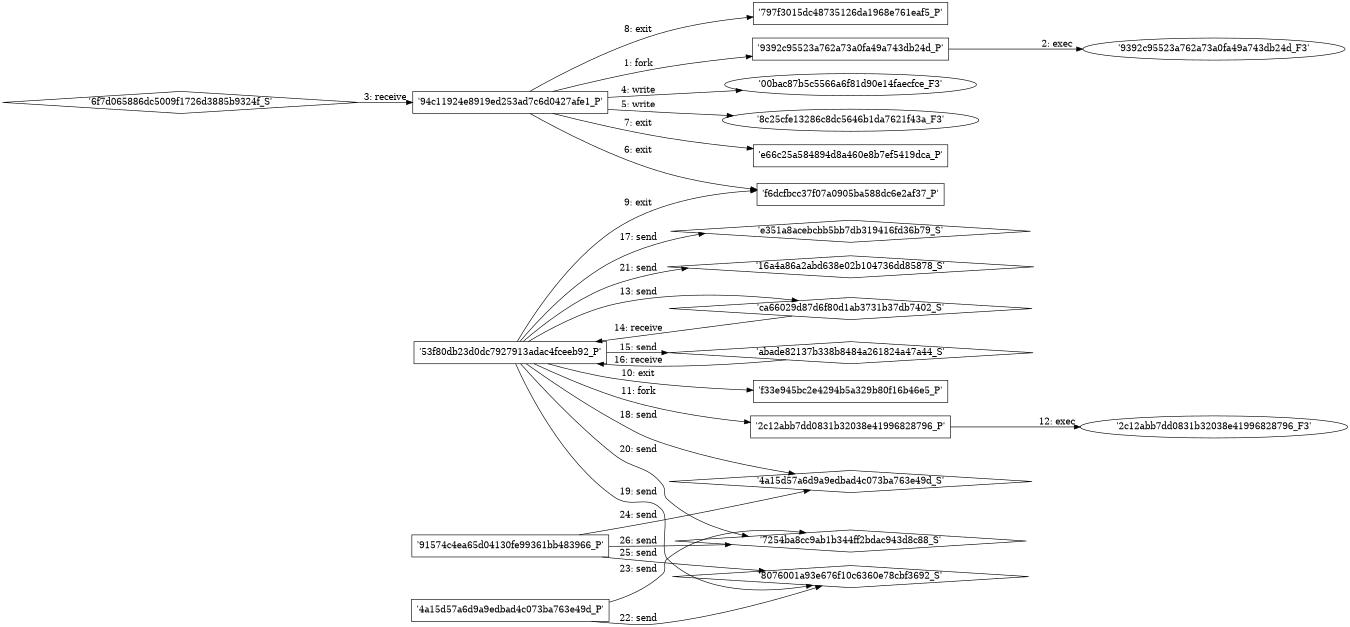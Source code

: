 digraph "D:\Learning\Paper\apt\基于CTI的攻击预警\Dataset\攻击图\ASGfromALLCTI\3rd UPDATE Cyber Espionage Reaches New Levels with Flamer.dot" {
rankdir="LR"
size="9"
fixedsize="false"
splines="true"
nodesep=0.3
ranksep=0
fontsize=10
overlap="scalexy"
engine= "neato"
	"'94c11924e8919ed253ad7c6d0427afe1_P'" [node_type=Process shape=box]
	"'9392c95523a762a73a0fa49a743db24d_P'" [node_type=Process shape=box]
	"'94c11924e8919ed253ad7c6d0427afe1_P'" -> "'9392c95523a762a73a0fa49a743db24d_P'" [label="1: fork"]
	"'9392c95523a762a73a0fa49a743db24d_P'" [node_type=Process shape=box]
	"'9392c95523a762a73a0fa49a743db24d_F3'" [node_type=File shape=ellipse]
	"'9392c95523a762a73a0fa49a743db24d_P'" -> "'9392c95523a762a73a0fa49a743db24d_F3'" [label="2: exec"]
	"'94c11924e8919ed253ad7c6d0427afe1_P'" [node_type=Process shape=box]
	"'6f7d065886dc5009f1726d3885b9324f_S'" [node_type=Socket shape=diamond]
	"'6f7d065886dc5009f1726d3885b9324f_S'" -> "'94c11924e8919ed253ad7c6d0427afe1_P'" [label="3: receive"]
	"'00bac87b5c5566a6f81d90e14faecfce_F3'" [node_type=file shape=ellipse]
	"'94c11924e8919ed253ad7c6d0427afe1_P'" [node_type=Process shape=box]
	"'94c11924e8919ed253ad7c6d0427afe1_P'" -> "'00bac87b5c5566a6f81d90e14faecfce_F3'" [label="4: write"]
	"'8c25cfe13286c8dc5646b1da7621f43a_F3'" [node_type=file shape=ellipse]
	"'94c11924e8919ed253ad7c6d0427afe1_P'" [node_type=Process shape=box]
	"'94c11924e8919ed253ad7c6d0427afe1_P'" -> "'8c25cfe13286c8dc5646b1da7621f43a_F3'" [label="5: write"]
	"'94c11924e8919ed253ad7c6d0427afe1_P'" [node_type=Process shape=box]
	"'f6dcfbcc37f07a0905ba588dc6e2af37_P'" [node_type=Process shape=box]
	"'94c11924e8919ed253ad7c6d0427afe1_P'" -> "'f6dcfbcc37f07a0905ba588dc6e2af37_P'" [label="6: exit"]
	"'94c11924e8919ed253ad7c6d0427afe1_P'" [node_type=Process shape=box]
	"'e66c25a584894d8a460e8b7ef5419dca_P'" [node_type=Process shape=box]
	"'94c11924e8919ed253ad7c6d0427afe1_P'" -> "'e66c25a584894d8a460e8b7ef5419dca_P'" [label="7: exit"]
	"'94c11924e8919ed253ad7c6d0427afe1_P'" [node_type=Process shape=box]
	"'797f3015dc48735126da1968e761eaf5_P'" [node_type=Process shape=box]
	"'94c11924e8919ed253ad7c6d0427afe1_P'" -> "'797f3015dc48735126da1968e761eaf5_P'" [label="8: exit"]
	"'53f80db23d0dc7927913adac4fceeb92_P'" [node_type=Process shape=box]
	"'f6dcfbcc37f07a0905ba588dc6e2af37_P'" [node_type=Process shape=box]
	"'53f80db23d0dc7927913adac4fceeb92_P'" -> "'f6dcfbcc37f07a0905ba588dc6e2af37_P'" [label="9: exit"]
	"'53f80db23d0dc7927913adac4fceeb92_P'" [node_type=Process shape=box]
	"'f33e945bc2e4294b5a329b80f16b46e5_P'" [node_type=Process shape=box]
	"'53f80db23d0dc7927913adac4fceeb92_P'" -> "'f33e945bc2e4294b5a329b80f16b46e5_P'" [label="10: exit"]
	"'53f80db23d0dc7927913adac4fceeb92_P'" [node_type=Process shape=box]
	"'2c12abb7dd0831b32038e41996828796_P'" [node_type=Process shape=box]
	"'53f80db23d0dc7927913adac4fceeb92_P'" -> "'2c12abb7dd0831b32038e41996828796_P'" [label="11: fork"]
	"'2c12abb7dd0831b32038e41996828796_P'" [node_type=Process shape=box]
	"'2c12abb7dd0831b32038e41996828796_F3'" [node_type=File shape=ellipse]
	"'2c12abb7dd0831b32038e41996828796_P'" -> "'2c12abb7dd0831b32038e41996828796_F3'" [label="12: exec"]
	"'ca66029d87d6f80d1ab3731b37db7402_S'" [node_type=Socket shape=diamond]
	"'53f80db23d0dc7927913adac4fceeb92_P'" [node_type=Process shape=box]
	"'53f80db23d0dc7927913adac4fceeb92_P'" -> "'ca66029d87d6f80d1ab3731b37db7402_S'" [label="13: send"]
	"'ca66029d87d6f80d1ab3731b37db7402_S'" -> "'53f80db23d0dc7927913adac4fceeb92_P'" [label="14: receive"]
	"'abade82137b338b8484a261824a47a44_S'" [node_type=Socket shape=diamond]
	"'53f80db23d0dc7927913adac4fceeb92_P'" [node_type=Process shape=box]
	"'53f80db23d0dc7927913adac4fceeb92_P'" -> "'abade82137b338b8484a261824a47a44_S'" [label="15: send"]
	"'abade82137b338b8484a261824a47a44_S'" -> "'53f80db23d0dc7927913adac4fceeb92_P'" [label="16: receive"]
	"'e351a8acebcbb5bb7db319416fd36b79_S'" [node_type=Socket shape=diamond]
	"'53f80db23d0dc7927913adac4fceeb92_P'" [node_type=Process shape=box]
	"'53f80db23d0dc7927913adac4fceeb92_P'" -> "'e351a8acebcbb5bb7db319416fd36b79_S'" [label="17: send"]
	"'4a15d57a6d9a9edbad4c073ba763e49d_S'" [node_type=Socket shape=diamond]
	"'53f80db23d0dc7927913adac4fceeb92_P'" [node_type=Process shape=box]
	"'53f80db23d0dc7927913adac4fceeb92_P'" -> "'4a15d57a6d9a9edbad4c073ba763e49d_S'" [label="18: send"]
	"'8076001a93e676f10c6360e78cbf3692_S'" [node_type=Socket shape=diamond]
	"'53f80db23d0dc7927913adac4fceeb92_P'" [node_type=Process shape=box]
	"'53f80db23d0dc7927913adac4fceeb92_P'" -> "'8076001a93e676f10c6360e78cbf3692_S'" [label="19: send"]
	"'7254ba8cc9ab1b344ff2bdac943d8c88_S'" [node_type=Socket shape=diamond]
	"'53f80db23d0dc7927913adac4fceeb92_P'" [node_type=Process shape=box]
	"'53f80db23d0dc7927913adac4fceeb92_P'" -> "'7254ba8cc9ab1b344ff2bdac943d8c88_S'" [label="20: send"]
	"'16a4a86a2abd638e02b104736dd85878_S'" [node_type=Socket shape=diamond]
	"'53f80db23d0dc7927913adac4fceeb92_P'" [node_type=Process shape=box]
	"'53f80db23d0dc7927913adac4fceeb92_P'" -> "'16a4a86a2abd638e02b104736dd85878_S'" [label="21: send"]
	"'8076001a93e676f10c6360e78cbf3692_S'" [node_type=Socket shape=diamond]
	"'4a15d57a6d9a9edbad4c073ba763e49d_P'" [node_type=Process shape=box]
	"'4a15d57a6d9a9edbad4c073ba763e49d_P'" -> "'8076001a93e676f10c6360e78cbf3692_S'" [label="22: send"]
	"'7254ba8cc9ab1b344ff2bdac943d8c88_S'" [node_type=Socket shape=diamond]
	"'4a15d57a6d9a9edbad4c073ba763e49d_P'" [node_type=Process shape=box]
	"'4a15d57a6d9a9edbad4c073ba763e49d_P'" -> "'7254ba8cc9ab1b344ff2bdac943d8c88_S'" [label="23: send"]
	"'4a15d57a6d9a9edbad4c073ba763e49d_S'" [node_type=Socket shape=diamond]
	"'91574c4ea65d04130fe99361bb483966_P'" [node_type=Process shape=box]
	"'91574c4ea65d04130fe99361bb483966_P'" -> "'4a15d57a6d9a9edbad4c073ba763e49d_S'" [label="24: send"]
	"'8076001a93e676f10c6360e78cbf3692_S'" [node_type=Socket shape=diamond]
	"'91574c4ea65d04130fe99361bb483966_P'" [node_type=Process shape=box]
	"'91574c4ea65d04130fe99361bb483966_P'" -> "'8076001a93e676f10c6360e78cbf3692_S'" [label="25: send"]
	"'7254ba8cc9ab1b344ff2bdac943d8c88_S'" [node_type=Socket shape=diamond]
	"'91574c4ea65d04130fe99361bb483966_P'" [node_type=Process shape=box]
	"'91574c4ea65d04130fe99361bb483966_P'" -> "'7254ba8cc9ab1b344ff2bdac943d8c88_S'" [label="26: send"]
}
